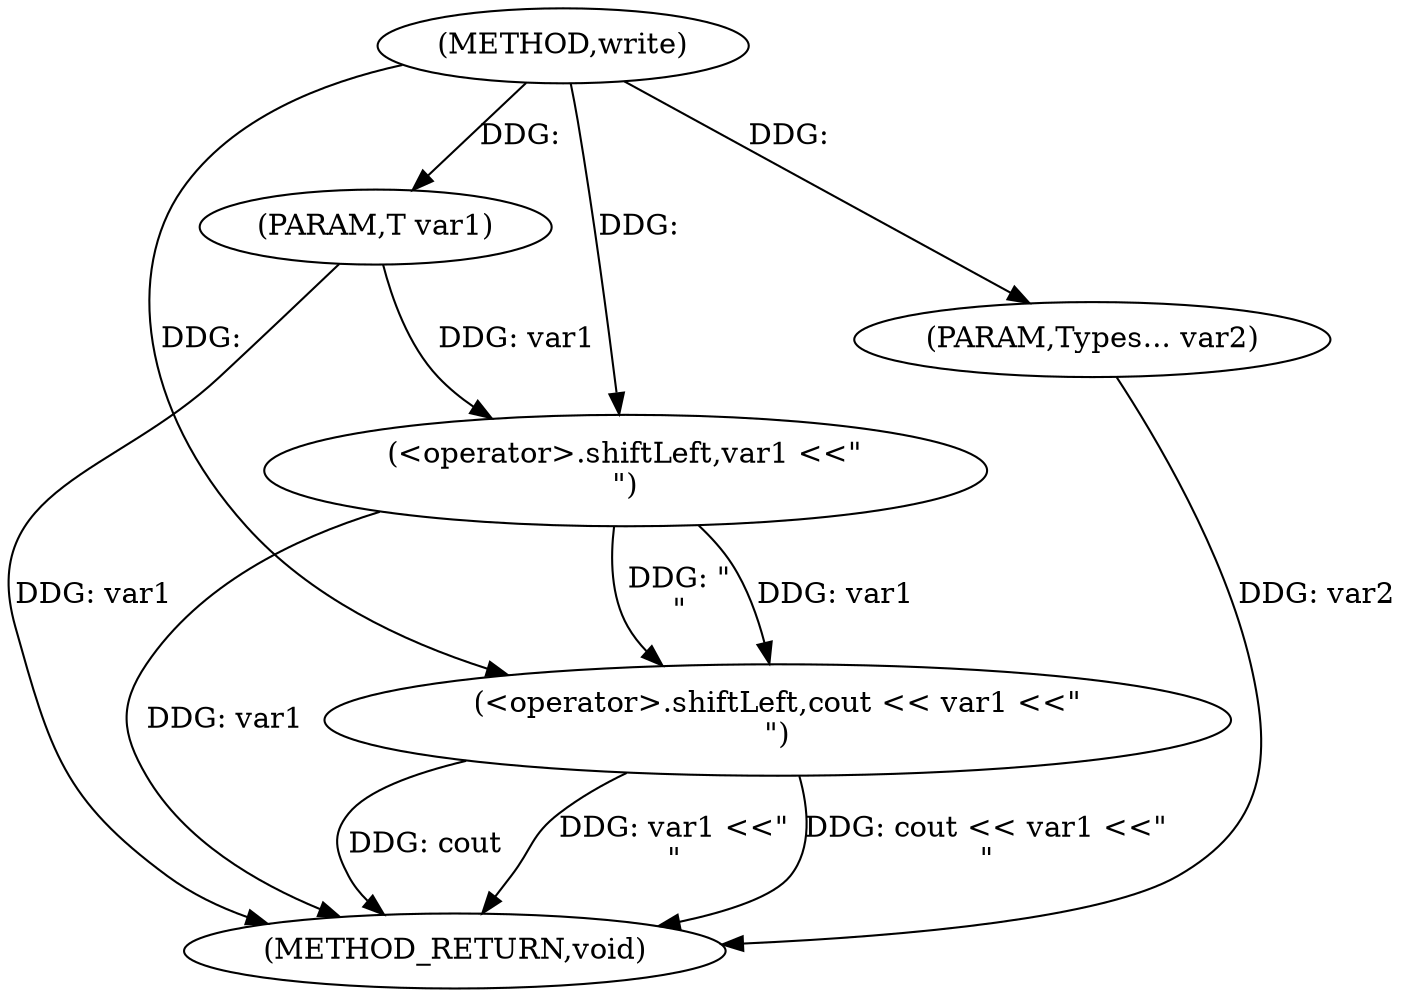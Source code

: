 digraph "write" {  
"1000212" [label = "(METHOD,write)" ]
"1000221" [label = "(METHOD_RETURN,void)" ]
"1000213" [label = "(PARAM,T var1)" ]
"1000214" [label = "(PARAM,Types... var2)" ]
"1000216" [label = "(<operator>.shiftLeft,cout << var1 <<\"\n\")" ]
"1000218" [label = "(<operator>.shiftLeft,var1 <<\"\n\")" ]
  "1000213" -> "1000221"  [ label = "DDG: var1"] 
  "1000214" -> "1000221"  [ label = "DDG: var2"] 
  "1000218" -> "1000221"  [ label = "DDG: var1"] 
  "1000216" -> "1000221"  [ label = "DDG: var1 <<\"\n\""] 
  "1000216" -> "1000221"  [ label = "DDG: cout << var1 <<\"\n\""] 
  "1000216" -> "1000221"  [ label = "DDG: cout"] 
  "1000212" -> "1000213"  [ label = "DDG: "] 
  "1000212" -> "1000214"  [ label = "DDG: "] 
  "1000212" -> "1000216"  [ label = "DDG: "] 
  "1000218" -> "1000216"  [ label = "DDG: \"\n\""] 
  "1000218" -> "1000216"  [ label = "DDG: var1"] 
  "1000213" -> "1000218"  [ label = "DDG: var1"] 
  "1000212" -> "1000218"  [ label = "DDG: "] 
}
